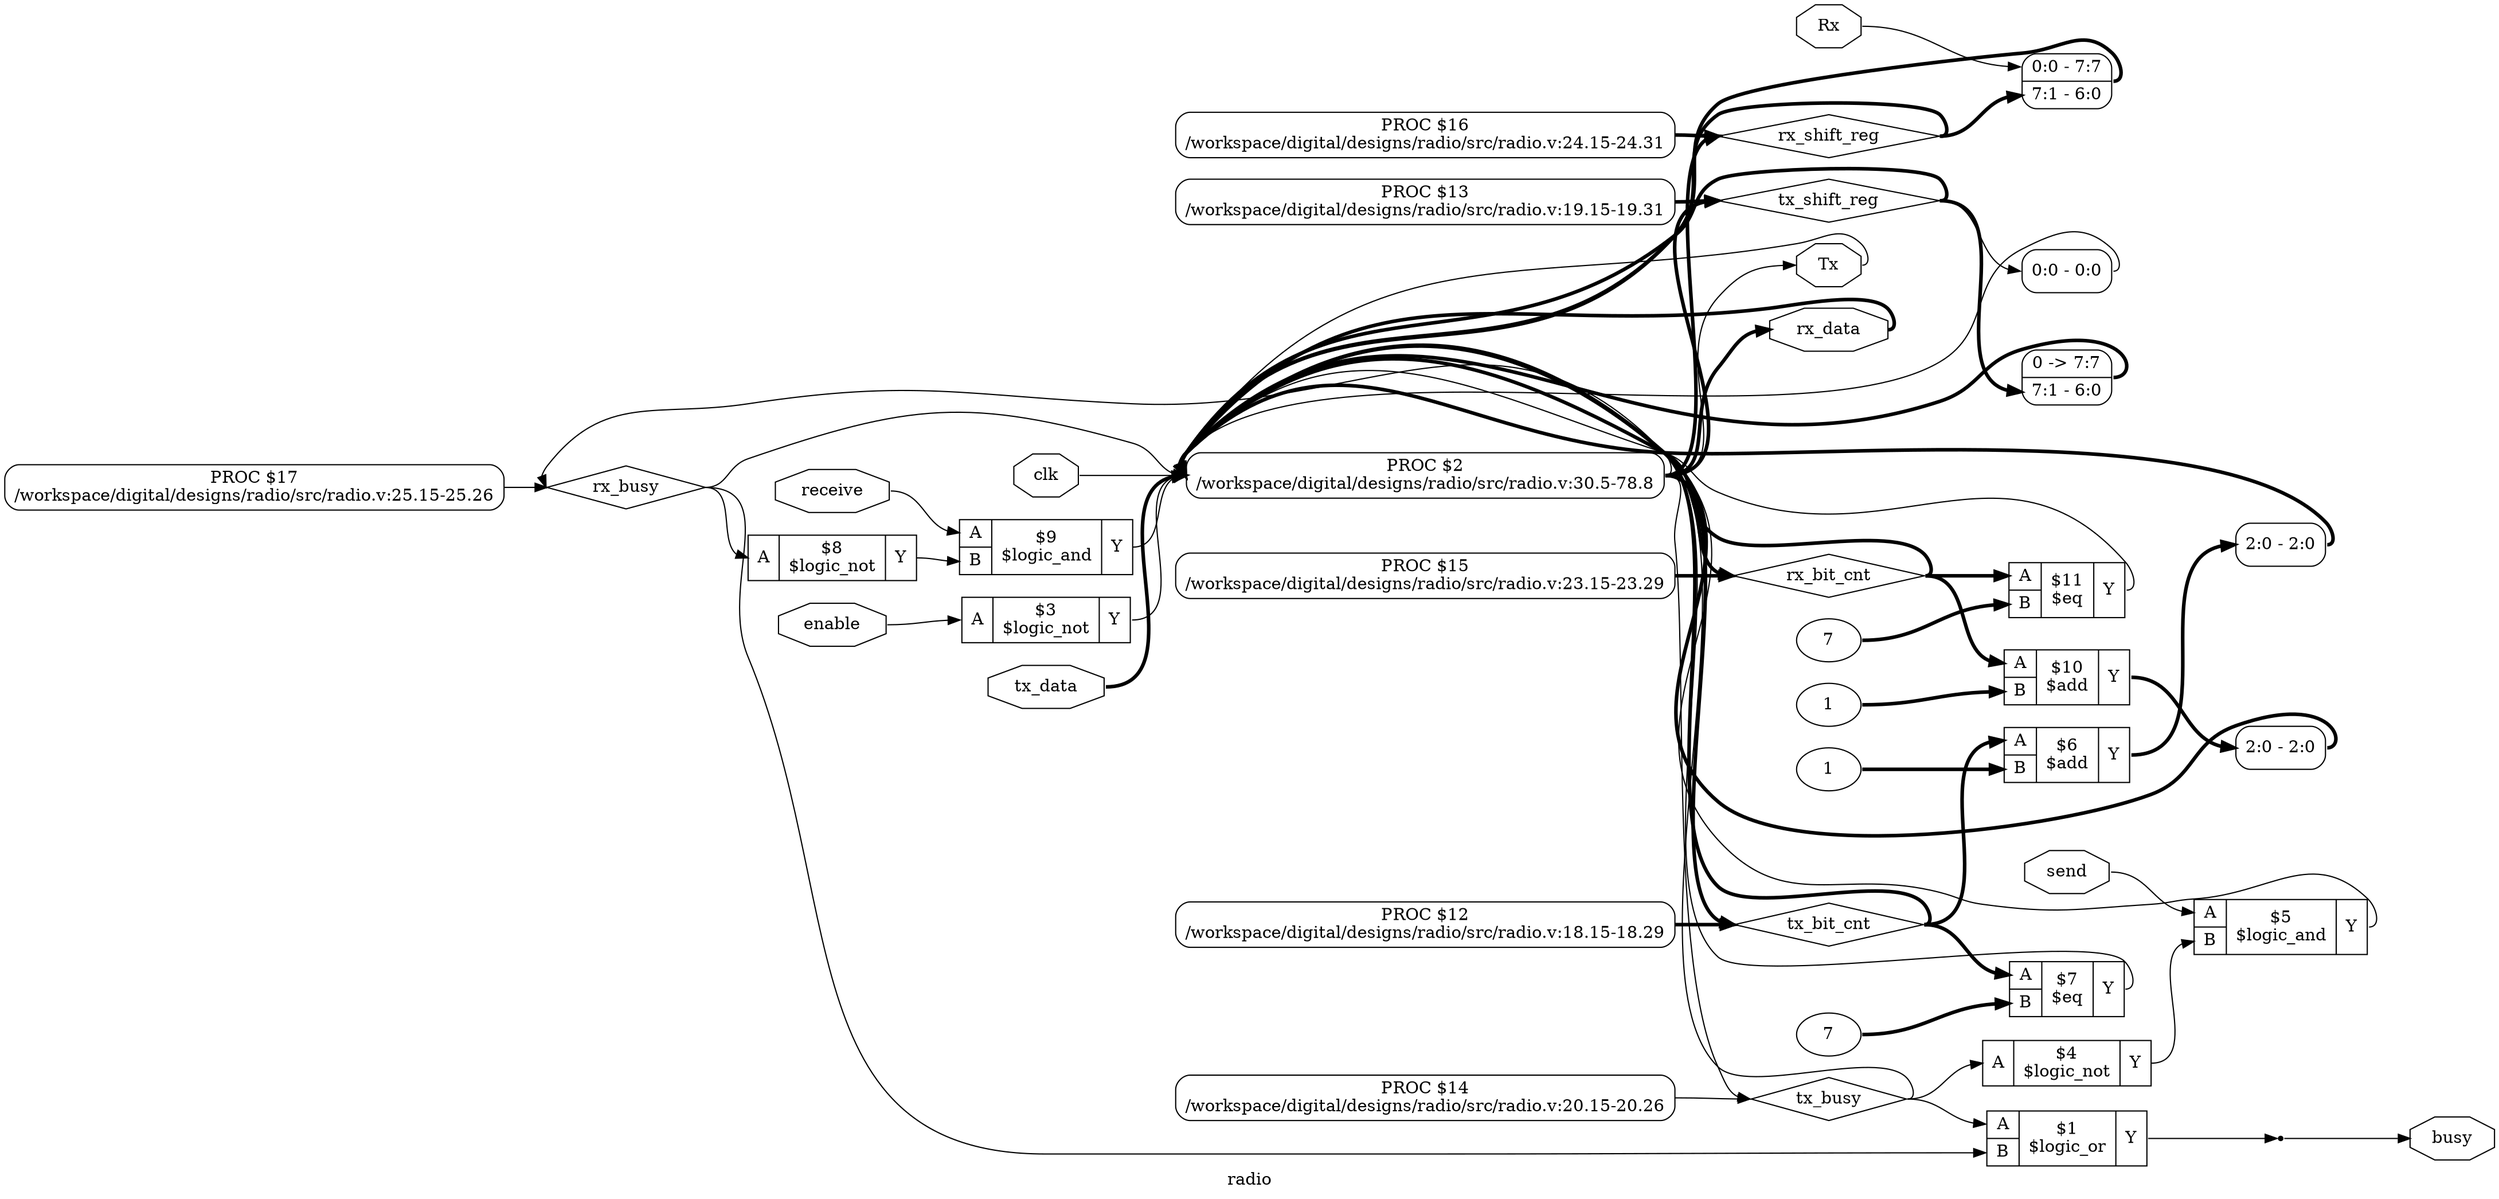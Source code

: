 digraph "radio" {
label="radio";
rankdir="LR";
remincross=true;
n25 [ shape=diamond, label="rx_busy", color="black", fontcolor="black" ];
n26 [ shape=diamond, label="rx_shift_reg", color="black", fontcolor="black" ];
n27 [ shape=diamond, label="rx_bit_cnt", color="black", fontcolor="black" ];
n28 [ shape=diamond, label="tx_busy", color="black", fontcolor="black" ];
n29 [ shape=diamond, label="tx_shift_reg", color="black", fontcolor="black" ];
n30 [ shape=diamond, label="tx_bit_cnt", color="black", fontcolor="black" ];
n31 [ shape=octagon, label="Rx", color="black", fontcolor="black" ];
n32 [ shape=octagon, label="Tx", color="black", fontcolor="black" ];
n33 [ shape=octagon, label="rx_data", color="black", fontcolor="black" ];
n34 [ shape=octagon, label="tx_data", color="black", fontcolor="black" ];
n35 [ shape=octagon, label="receive", color="black", fontcolor="black" ];
n36 [ shape=octagon, label="busy", color="black", fontcolor="black" ];
n37 [ shape=octagon, label="send", color="black", fontcolor="black" ];
n38 [ shape=octagon, label="enable", color="black", fontcolor="black" ];
n39 [ shape=octagon, label="clk", color="black", fontcolor="black" ];
v0 [ label="7" ];
c43 [ shape=record, label="{{<p40> A|<p41> B}|$11\n$eq|{<p42> Y}}",  ];
v1 [ label="1" ];
c44 [ shape=record, label="{{<p40> A|<p41> B}|$10\n$add|{<p42> Y}}",  ];
c45 [ shape=record, label="{{<p40> A|<p41> B}|$9\n$logic_and|{<p42> Y}}",  ];
c46 [ shape=record, label="{{<p40> A}|$8\n$logic_not|{<p42> Y}}",  ];
v2 [ label="7" ];
c47 [ shape=record, label="{{<p40> A|<p41> B}|$7\n$eq|{<p42> Y}}",  ];
v3 [ label="1" ];
c48 [ shape=record, label="{{<p40> A|<p41> B}|$6\n$add|{<p42> Y}}",  ];
c49 [ shape=record, label="{{<p40> A|<p41> B}|$5\n$logic_and|{<p42> Y}}",  ];
c50 [ shape=record, label="{{<p40> A}|$4\n$logic_not|{<p42> Y}}",  ];
c51 [ shape=record, label="{{<p40> A}|$3\n$logic_not|{<p42> Y}}",  ];
c52 [ shape=record, label="{{<p40> A|<p41> B}|$1\n$logic_or|{<p42> Y}}",  ];
p4 [shape=box, style=rounded, label="PROC $17\n/workspace/digital/designs/radio/src/radio.v:25.15-25.26", ];
p5 [shape=box, style=rounded, label="PROC $16\n/workspace/digital/designs/radio/src/radio.v:24.15-24.31", ];
p6 [shape=box, style=rounded, label="PROC $15\n/workspace/digital/designs/radio/src/radio.v:23.15-23.29", ];
p7 [shape=box, style=rounded, label="PROC $14\n/workspace/digital/designs/radio/src/radio.v:20.15-20.26", ];
p8 [shape=box, style=rounded, label="PROC $13\n/workspace/digital/designs/radio/src/radio.v:19.15-19.31", ];
p9 [shape=box, style=rounded, label="PROC $12\n/workspace/digital/designs/radio/src/radio.v:18.15-18.29", ];
x11 [ shape=record, style=rounded, label="<s0> 0:0 - 0:0 ", color="black", fontcolor="black" ];
x12 [ shape=record, style=rounded, label="<s0> 2:0 - 2:0 ", color="black", fontcolor="black" ];
x13 [ shape=record, style=rounded, label="<s0> 2:0 - 2:0 ", color="black", fontcolor="black" ];
x14 [ shape=record, style=rounded, label="0 -&gt; 7:7 |<s0> 7:1 - 6:0 ", color="black", fontcolor="black" ];
x15 [ shape=record, style=rounded, label="<s1> 0:0 - 7:7 |<s0> 7:1 - 6:0 ", color="black", fontcolor="black" ];
p10 [shape=box, style=rounded, label="PROC $2\n/workspace/digital/designs/radio/src/radio.v:30.5-78.8", ];
x16 [shape=point, ];
c46:p42:e -> c45:p41:w [color="black", fontcolor="black", label=""];
c47:p42:e -> p10:w [color="black", fontcolor="black", label=""];
c48:p42:e -> x12:s0:w [color="black", fontcolor="black", style="setlinewidth(3)", label=""];
c49:p42:e -> p10:w [color="black", fontcolor="black", label=""];
c50:p42:e -> c49:p41:w [color="black", fontcolor="black", label=""];
c51:p42:e -> p10:w [color="black", fontcolor="black", label=""];
c52:p42:e -> x16:w [color="black", fontcolor="black", label=""];
p10:e -> n25:w [color="black", fontcolor="black", label=""];
p4:e -> n25:w [color="black", fontcolor="black", label=""];
n25:e -> c46:p40:w [color="black", fontcolor="black", label=""];
n25:e -> c52:p41:w [color="black", fontcolor="black", label=""];
n25:e -> p10:w [color="black", fontcolor="black", label=""];
p10:e -> n26:w [color="black", fontcolor="black", style="setlinewidth(3)", label=""];
p5:e -> n26:w [color="black", fontcolor="black", style="setlinewidth(3)", label=""];
n26:e -> p10:w [color="black", fontcolor="black", style="setlinewidth(3)", label=""];
n26:e -> x15:s0:w [color="black", fontcolor="black", style="setlinewidth(3)", label=""];
p10:e -> n27:w [color="black", fontcolor="black", style="setlinewidth(3)", label=""];
p6:e -> n27:w [color="black", fontcolor="black", style="setlinewidth(3)", label=""];
n27:e -> c43:p40:w [color="black", fontcolor="black", style="setlinewidth(3)", label=""];
n27:e -> c44:p40:w [color="black", fontcolor="black", style="setlinewidth(3)", label=""];
n27:e -> p10:w [color="black", fontcolor="black", style="setlinewidth(3)", label=""];
p10:e -> n28:w [color="black", fontcolor="black", label=""];
p7:e -> n28:w [color="black", fontcolor="black", label=""];
n28:e -> c50:p40:w [color="black", fontcolor="black", label=""];
n28:e -> c52:p40:w [color="black", fontcolor="black", label=""];
n28:e -> p10:w [color="black", fontcolor="black", label=""];
p10:e -> n29:w [color="black", fontcolor="black", style="setlinewidth(3)", label=""];
p8:e -> n29:w [color="black", fontcolor="black", style="setlinewidth(3)", label=""];
n29:e -> p10:w [color="black", fontcolor="black", style="setlinewidth(3)", label=""];
n29:e -> x11:s0:w [color="black", fontcolor="black", label=""];
n29:e -> x14:s0:w [color="black", fontcolor="black", style="setlinewidth(3)", label=""];
p10:e -> n30:w [color="black", fontcolor="black", style="setlinewidth(3)", label=""];
p9:e -> n30:w [color="black", fontcolor="black", style="setlinewidth(3)", label=""];
n30:e -> c47:p40:w [color="black", fontcolor="black", style="setlinewidth(3)", label=""];
n30:e -> c48:p40:w [color="black", fontcolor="black", style="setlinewidth(3)", label=""];
n30:e -> p10:w [color="black", fontcolor="black", style="setlinewidth(3)", label=""];
n31:e -> x15:s1:w [color="black", fontcolor="black", label=""];
p10:e -> n32:w [color="black", fontcolor="black", label=""];
n32:e -> p10:w [color="black", fontcolor="black", label=""];
p10:e -> n33:w [color="black", fontcolor="black", style="setlinewidth(3)", label=""];
n33:e -> p10:w [color="black", fontcolor="black", style="setlinewidth(3)", label=""];
n34:e -> p10:w [color="black", fontcolor="black", style="setlinewidth(3)", label=""];
n35:e -> c45:p40:w [color="black", fontcolor="black", label=""];
x16:e -> n36:w [color="black", fontcolor="black", label=""];
n37:e -> c49:p40:w [color="black", fontcolor="black", label=""];
n38:e -> c51:p40:w [color="black", fontcolor="black", label=""];
n39:e -> p10:w [color="black", fontcolor="black", label=""];
c43:p42:e -> p10:w [color="black", fontcolor="black", label=""];
c44:p42:e -> x13:s0:w [color="black", fontcolor="black", style="setlinewidth(3)", label=""];
c45:p42:e -> p10:w [color="black", fontcolor="black", label=""];
v0:e -> c43:p41:w [color="black", fontcolor="black", style="setlinewidth(3)", label=""];
v1:e -> c44:p41:w [color="black", fontcolor="black", style="setlinewidth(3)", label=""];
v2:e -> c47:p41:w [color="black", fontcolor="black", style="setlinewidth(3)", label=""];
v3:e -> c48:p41:w [color="black", fontcolor="black", style="setlinewidth(3)", label=""];
x11:e -> p10:w [color="black", fontcolor="black", label=""];
x12:e -> p10:w [color="black", fontcolor="black", style="setlinewidth(3)", label=""];
x13:e -> p10:w [color="black", fontcolor="black", style="setlinewidth(3)", label=""];
x14:e -> p10:w [color="black", fontcolor="black", style="setlinewidth(3)", label=""];
x15:e -> p10:w [color="black", fontcolor="black", style="setlinewidth(3)", label=""];
}

